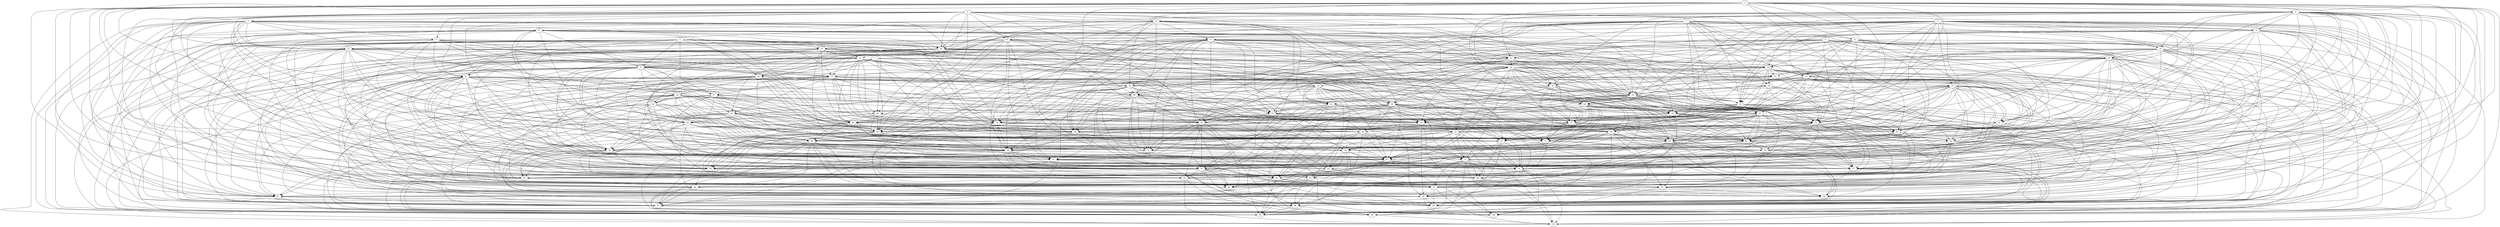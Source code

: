 digraph {
  0 -> 7;
  0 -> 9;
  0 -> 11;
  0 -> 12;
  0 -> 14;
  0 -> 17;
  0 -> 20;
  0 -> 21;
  0 -> 23;
  0 -> 24;
  0 -> 26;
  0 -> 41;
  0 -> 42;
  0 -> 52;
  0 -> 54;
  0 -> 56;
  0 -> 60;
  0 -> 65;
  0 -> 71;
  0 -> 72;
  0 -> 77;
  0 -> 87;
  0 -> 89;
  1 -> 10;
  1 -> 20;
  1 -> 23;
  1 -> 24;
  1 -> 27;
  1 -> 29;
  1 -> 60;
  1 -> 62;
  1 -> 76;
  1 -> 77;
  1 -> 83;
  1 -> 89;
  1 -> 93;
  1 -> 96;
  2 -> 8;
  2 -> 12;
  2 -> 21;
  2 -> 38;
  2 -> 44;
  2 -> 45;
  2 -> 50;
  2 -> 56;
  2 -> 57;
  2 -> 63;
  2 -> 65;
  2 -> 68;
  2 -> 74;
  2 -> 77;
  2 -> 78;
  2 -> 81;
  2 -> 82;
  2 -> 84;
  2 -> 85;
  2 -> 86;
  2 -> 89;
  2 -> 91;
  2 -> 97;
  2 -> 100;
  3 -> 10;
  3 -> 11;
  3 -> 14;
  3 -> 16;
  3 -> 19;
  3 -> 23;
  3 -> 24;
  3 -> 26;
  3 -> 29;
  3 -> 39;
  3 -> 44;
  3 -> 45;
  3 -> 50;
  3 -> 51;
  3 -> 53;
  3 -> 54;
  3 -> 61;
  3 -> 63;
  3 -> 69;
  3 -> 74;
  3 -> 82;
  3 -> 84;
  3 -> 88;
  3 -> 100;
  3 -> 101;
  4 -> 18;
  4 -> 21;
  4 -> 25;
  4 -> 26;
  4 -> 27;
  4 -> 31;
  4 -> 37;
  4 -> 39;
  4 -> 41;
  4 -> 47;
  4 -> 55;
  4 -> 57;
  4 -> 60;
  4 -> 78;
  4 -> 79;
  4 -> 80;
  4 -> 85;
  4 -> 86;
  4 -> 93;
  4 -> 96;
  4 -> 99;
  5 -> 11;
  5 -> 16;
  5 -> 24;
  5 -> 36;
  5 -> 42;
  5 -> 46;
  5 -> 47;
  5 -> 48;
  5 -> 55;
  5 -> 56;
  5 -> 60;
  5 -> 65;
  5 -> 66;
  5 -> 74;
  5 -> 76;
  5 -> 77;
  5 -> 86;
  5 -> 89;
  5 -> 94;
  5 -> 96;
  6 -> 18;
  6 -> 20;
  6 -> 22;
  6 -> 24;
  6 -> 40;
  6 -> 50;
  6 -> 51;
  6 -> 56;
  6 -> 63;
  6 -> 65;
  6 -> 67;
  6 -> 69;
  6 -> 74;
  6 -> 77;
  6 -> 89;
  6 -> 94;
  6 -> 98;
  7 -> 13;
  7 -> 17;
  7 -> 19;
  7 -> 21;
  7 -> 40;
  7 -> 45;
  7 -> 48;
  7 -> 49;
  7 -> 50;
  7 -> 70;
  7 -> 71;
  7 -> 72;
  7 -> 78;
  7 -> 83;
  7 -> 87;
  7 -> 89;
  7 -> 91;
  7 -> 99;
  7 -> 101;
  8 -> 9;
  8 -> 11;
  8 -> 16;
  8 -> 22;
  8 -> 26;
  8 -> 28;
  8 -> 30;
  8 -> 32;
  8 -> 37;
  8 -> 41;
  8 -> 44;
  8 -> 51;
  8 -> 62;
  8 -> 64;
  8 -> 68;
  8 -> 69;
  8 -> 70;
  8 -> 76;
  8 -> 77;
  8 -> 78;
  8 -> 82;
  8 -> 84;
  8 -> 90;
  8 -> 94;
  8 -> 95;
  9 -> 13;
  9 -> 15;
  9 -> 39;
  9 -> 40;
  9 -> 42;
  9 -> 52;
  9 -> 54;
  9 -> 58;
  9 -> 70;
  9 -> 72;
  9 -> 82;
  9 -> 84;
  9 -> 86;
  9 -> 91;
  9 -> 97;
  10 -> 27;
  10 -> 50;
  10 -> 51;
  10 -> 54;
  10 -> 55;
  10 -> 60;
  10 -> 62;
  10 -> 65;
  10 -> 69;
  10 -> 71;
  10 -> 73;
  10 -> 78;
  10 -> 80;
  10 -> 81;
  10 -> 86;
  10 -> 89;
  10 -> 93;
  10 -> 94;
  10 -> 95;
  10 -> 97;
  10 -> 98;
  11 -> 15;
  11 -> 22;
  11 -> 24;
  11 -> 31;
  11 -> 48;
  11 -> 63;
  11 -> 64;
  11 -> 72;
  11 -> 73;
  11 -> 77;
  11 -> 80;
  11 -> 87;
  11 -> 89;
  11 -> 90;
  11 -> 95;
  11 -> 99;
  12 -> 16;
  12 -> 19;
  12 -> 29;
  12 -> 32;
  12 -> 37;
  12 -> 41;
  12 -> 45;
  12 -> 47;
  12 -> 57;
  12 -> 61;
  12 -> 62;
  12 -> 66;
  12 -> 72;
  12 -> 75;
  12 -> 100;
  13 -> 15;
  13 -> 20;
  13 -> 22;
  13 -> 24;
  13 -> 26;
  13 -> 31;
  13 -> 32;
  13 -> 41;
  13 -> 49;
  13 -> 57;
  13 -> 68;
  13 -> 75;
  13 -> 82;
  13 -> 86;
  13 -> 89;
  13 -> 90;
  13 -> 97;
  13 -> 99;
  13 -> 100;
  14 -> 18;
  14 -> 25;
  14 -> 32;
  14 -> 35;
  14 -> 44;
  14 -> 60;
  14 -> 64;
  14 -> 67;
  14 -> 68;
  14 -> 71;
  14 -> 74;
  14 -> 75;
  14 -> 83;
  14 -> 89;
  14 -> 94;
  15 -> 21;
  15 -> 22;
  15 -> 24;
  15 -> 26;
  15 -> 28;
  15 -> 36;
  15 -> 38;
  15 -> 41;
  15 -> 48;
  15 -> 51;
  15 -> 54;
  15 -> 58;
  15 -> 59;
  15 -> 65;
  15 -> 66;
  15 -> 67;
  15 -> 68;
  15 -> 70;
  15 -> 73;
  15 -> 82;
  15 -> 83;
  15 -> 84;
  15 -> 93;
  15 -> 96;
  16 -> 19;
  16 -> 24;
  16 -> 28;
  16 -> 29;
  16 -> 33;
  16 -> 57;
  16 -> 58;
  16 -> 66;
  16 -> 69;
  16 -> 77;
  16 -> 78;
  16 -> 81;
  16 -> 84;
  16 -> 85;
  16 -> 92;
  16 -> 97;
  17 -> 18;
  17 -> 23;
  17 -> 27;
  17 -> 37;
  17 -> 43;
  17 -> 47;
  17 -> 48;
  17 -> 57;
  17 -> 64;
  17 -> 73;
  17 -> 74;
  17 -> 76;
  17 -> 84;
  17 -> 88;
  17 -> 91;
  18 -> 22;
  18 -> 30;
  18 -> 39;
  18 -> 48;
  18 -> 55;
  18 -> 58;
  18 -> 64;
  18 -> 70;
  18 -> 71;
  18 -> 77;
  18 -> 78;
  18 -> 92;
  18 -> 97;
  19 -> 38;
  19 -> 39;
  19 -> 41;
  19 -> 47;
  19 -> 48;
  19 -> 52;
  19 -> 54;
  19 -> 60;
  19 -> 76;
  19 -> 80;
  19 -> 81;
  19 -> 98;
  20 -> 34;
  20 -> 38;
  20 -> 41;
  20 -> 48;
  20 -> 56;
  20 -> 67;
  20 -> 70;
  20 -> 77;
  20 -> 82;
  20 -> 83;
  20 -> 85;
  20 -> 90;
  20 -> 95;
  20 -> 101;
  21 -> 25;
  21 -> 29;
  21 -> 34;
  21 -> 37;
  21 -> 45;
  21 -> 51;
  21 -> 52;
  21 -> 64;
  21 -> 68;
  21 -> 71;
  21 -> 77;
  21 -> 79;
  21 -> 85;
  21 -> 90;
  21 -> 91;
  21 -> 97;
  21 -> 98;
  21 -> 99;
  22 -> 30;
  22 -> 41;
  22 -> 48;
  22 -> 50;
  22 -> 51;
  22 -> 54;
  22 -> 55;
  22 -> 56;
  22 -> 62;
  22 -> 82;
  22 -> 83;
  22 -> 97;
  22 -> 99;
  23 -> 33;
  23 -> 42;
  23 -> 50;
  23 -> 53;
  23 -> 54;
  23 -> 55;
  23 -> 57;
  23 -> 60;
  23 -> 72;
  23 -> 73;
  23 -> 74;
  23 -> 75;
  23 -> 79;
  23 -> 82;
  23 -> 83;
  23 -> 87;
  23 -> 90;
  23 -> 91;
  23 -> 92;
  23 -> 95;
  24 -> 43;
  24 -> 45;
  24 -> 49;
  24 -> 53;
  24 -> 56;
  24 -> 59;
  24 -> 67;
  24 -> 74;
  24 -> 80;
  24 -> 95;
  24 -> 99;
  25 -> 31;
  25 -> 32;
  25 -> 47;
  25 -> 48;
  25 -> 49;
  25 -> 50;
  25 -> 53;
  25 -> 54;
  25 -> 55;
  25 -> 57;
  25 -> 58;
  25 -> 78;
  25 -> 91;
  25 -> 97;
  25 -> 99;
  26 -> 28;
  26 -> 29;
  26 -> 31;
  26 -> 41;
  26 -> 43;
  26 -> 52;
  26 -> 62;
  26 -> 63;
  26 -> 65;
  26 -> 86;
  26 -> 87;
  26 -> 89;
  26 -> 97;
  26 -> 99;
  27 -> 46;
  27 -> 48;
  27 -> 50;
  27 -> 51;
  27 -> 58;
  27 -> 67;
  27 -> 68;
  27 -> 75;
  27 -> 84;
  27 -> 90;
  27 -> 92;
  27 -> 93;
  28 -> 31;
  28 -> 35;
  28 -> 37;
  28 -> 41;
  28 -> 55;
  28 -> 56;
  28 -> 62;
  28 -> 63;
  28 -> 65;
  28 -> 71;
  28 -> 76;
  28 -> 84;
  28 -> 85;
  28 -> 92;
  28 -> 96;
  28 -> 99;
  28 -> 100;
  29 -> 32;
  29 -> 35;
  29 -> 36;
  29 -> 42;
  29 -> 46;
  29 -> 51;
  29 -> 54;
  29 -> 56;
  29 -> 58;
  29 -> 59;
  29 -> 61;
  29 -> 70;
  29 -> 75;
  29 -> 78;
  29 -> 82;
  29 -> 85;
  30 -> 32;
  30 -> 35;
  30 -> 38;
  30 -> 39;
  30 -> 44;
  30 -> 53;
  30 -> 55;
  30 -> 58;
  30 -> 60;
  30 -> 69;
  30 -> 71;
  30 -> 72;
  30 -> 77;
  30 -> 82;
  30 -> 91;
  30 -> 94;
  30 -> 96;
  30 -> 101;
  31 -> 37;
  31 -> 40;
  31 -> 52;
  31 -> 56;
  31 -> 60;
  31 -> 61;
  31 -> 68;
  31 -> 73;
  31 -> 76;
  31 -> 78;
  31 -> 79;
  31 -> 81;
  31 -> 82;
  31 -> 83;
  31 -> 91;
  31 -> 97;
  31 -> 99;
  32 -> 41;
  32 -> 44;
  32 -> 45;
  32 -> 60;
  32 -> 67;
  32 -> 71;
  32 -> 73;
  32 -> 83;
  32 -> 91;
  32 -> 94;
  33 -> 40;
  33 -> 42;
  33 -> 50;
  33 -> 58;
  33 -> 59;
  33 -> 66;
  33 -> 72;
  33 -> 73;
  33 -> 74;
  33 -> 78;
  33 -> 80;
  33 -> 81;
  33 -> 87;
  33 -> 92;
  34 -> 45;
  34 -> 46;
  34 -> 47;
  34 -> 51;
  34 -> 56;
  34 -> 59;
  34 -> 60;
  34 -> 63;
  34 -> 65;
  34 -> 69;
  34 -> 74;
  34 -> 76;
  34 -> 78;
  34 -> 79;
  34 -> 80;
  34 -> 91;
  34 -> 94;
  34 -> 95;
  35 -> 38;
  35 -> 40;
  35 -> 50;
  35 -> 51;
  35 -> 52;
  35 -> 72;
  35 -> 76;
  35 -> 81;
  35 -> 93;
  36 -> 41;
  36 -> 50;
  36 -> 51;
  36 -> 52;
  36 -> 63;
  36 -> 67;
  36 -> 73;
  36 -> 86;
  36 -> 93;
  37 -> 38;
  37 -> 39;
  37 -> 40;
  37 -> 43;
  37 -> 50;
  37 -> 55;
  37 -> 61;
  37 -> 62;
  37 -> 65;
  37 -> 69;
  37 -> 78;
  37 -> 79;
  37 -> 80;
  37 -> 84;
  37 -> 93;
  38 -> 40;
  38 -> 51;
  38 -> 55;
  38 -> 58;
  38 -> 64;
  38 -> 66;
  38 -> 75;
  38 -> 78;
  38 -> 81;
  38 -> 82;
  38 -> 89;
  38 -> 92;
  38 -> 97;
  39 -> 48;
  39 -> 49;
  39 -> 56;
  39 -> 58;
  39 -> 59;
  39 -> 64;
  39 -> 65;
  39 -> 67;
  39 -> 69;
  39 -> 74;
  39 -> 75;
  39 -> 77;
  39 -> 90;
  40 -> 42;
  40 -> 47;
  40 -> 50;
  40 -> 58;
  40 -> 68;
  40 -> 69;
  40 -> 71;
  40 -> 72;
  40 -> 73;
  40 -> 75;
  40 -> 79;
  40 -> 80;
  40 -> 85;
  40 -> 88;
  41 -> 44;
  41 -> 45;
  41 -> 47;
  41 -> 57;
  41 -> 67;
  41 -> 71;
  41 -> 74;
  41 -> 82;
  41 -> 85;
  41 -> 88;
  41 -> 100;
  42 -> 45;
  42 -> 47;
  42 -> 54;
  42 -> 69;
  42 -> 80;
  42 -> 82;
  42 -> 94;
  42 -> 99;
  42 -> 100;
  43 -> 48;
  43 -> 56;
  43 -> 58;
  43 -> 60;
  43 -> 68;
  43 -> 78;
  43 -> 79;
  43 -> 83;
  43 -> 85;
  43 -> 86;
  44 -> 54;
  44 -> 57;
  44 -> 60;
  44 -> 62;
  44 -> 66;
  44 -> 69;
  44 -> 70;
  44 -> 72;
  44 -> 75;
  44 -> 83;
  44 -> 93;
  45 -> 51;
  45 -> 52;
  45 -> 59;
  45 -> 65;
  45 -> 69;
  45 -> 71;
  45 -> 77;
  45 -> 78;
  45 -> 82;
  45 -> 83;
  45 -> 85;
  45 -> 93;
  46 -> 49;
  46 -> 59;
  46 -> 64;
  46 -> 70;
  46 -> 78;
  46 -> 89;
  46 -> 94;
  46 -> 95;
  46 -> 97;
  46 -> 100;
  47 -> 50;
  47 -> 53;
  47 -> 56;
  47 -> 63;
  47 -> 68;
  47 -> 81;
  47 -> 83;
  48 -> 53;
  48 -> 59;
  48 -> 60;
  48 -> 64;
  48 -> 69;
  48 -> 80;
  48 -> 82;
  48 -> 87;
  48 -> 100;
  49 -> 55;
  49 -> 60;
  49 -> 64;
  49 -> 73;
  49 -> 89;
  50 -> 66;
  50 -> 68;
  50 -> 69;
  50 -> 87;
  50 -> 97;
  50 -> 100;
  51 -> 53;
  51 -> 58;
  51 -> 62;
  51 -> 64;
  51 -> 65;
  51 -> 66;
  51 -> 73;
  51 -> 74;
  51 -> 77;
  51 -> 89;
  51 -> 92;
  51 -> 93;
  51 -> 101;
  52 -> 58;
  52 -> 68;
  52 -> 73;
  52 -> 75;
  52 -> 77;
  52 -> 79;
  52 -> 82;
  52 -> 86;
  52 -> 87;
  52 -> 96;
  53 -> 62;
  53 -> 68;
  53 -> 70;
  53 -> 72;
  53 -> 74;
  53 -> 79;
  53 -> 82;
  53 -> 94;
  53 -> 101;
  54 -> 57;
  54 -> 61;
  54 -> 65;
  54 -> 68;
  54 -> 93;
  54 -> 95;
  54 -> 96;
  54 -> 99;
  55 -> 59;
  55 -> 60;
  55 -> 65;
  55 -> 66;
  55 -> 68;
  55 -> 83;
  55 -> 91;
  56 -> 73;
  56 -> 78;
  56 -> 83;
  56 -> 86;
  56 -> 91;
  56 -> 93;
  56 -> 96;
  56 -> 100;
  57 -> 59;
  57 -> 63;
  57 -> 64;
  57 -> 67;
  57 -> 70;
  57 -> 85;
  57 -> 95;
  58 -> 67;
  58 -> 68;
  58 -> 69;
  58 -> 73;
  58 -> 79;
  58 -> 98;
  58 -> 99;
  59 -> 72;
  59 -> 78;
  59 -> 80;
  59 -> 82;
  59 -> 85;
  59 -> 99;
  60 -> 64;
  60 -> 67;
  60 -> 69;
  60 -> 70;
  60 -> 71;
  60 -> 73;
  60 -> 89;
  60 -> 90;
  60 -> 91;
  60 -> 97;
  60 -> 100;
  61 -> 69;
  61 -> 71;
  61 -> 72;
  61 -> 93;
  62 -> 82;
  62 -> 83;
  62 -> 90;
  62 -> 92;
  62 -> 96;
  62 -> 100;
  63 -> 65;
  63 -> 68;
  63 -> 70;
  63 -> 72;
  63 -> 83;
  63 -> 85;
  63 -> 87;
  64 -> 72;
  64 -> 73;
  64 -> 79;
  64 -> 84;
  64 -> 85;
  64 -> 87;
  64 -> 90;
  64 -> 94;
  64 -> 97;
  64 -> 99;
  64 -> 100;
  65 -> 68;
  65 -> 70;
  65 -> 76;
  65 -> 77;
  65 -> 90;
  65 -> 101;
  66 -> 68;
  66 -> 71;
  66 -> 76;
  66 -> 85;
  66 -> 86;
  66 -> 87;
  66 -> 89;
  66 -> 95;
  66 -> 99;
  67 -> 72;
  67 -> 74;
  67 -> 79;
  67 -> 88;
  67 -> 90;
  68 -> 72;
  68 -> 75;
  68 -> 83;
  68 -> 89;
  68 -> 93;
  68 -> 96;
  68 -> 99;
  69 -> 80;
  69 -> 82;
  69 -> 90;
  69 -> 95;
  69 -> 96;
  69 -> 100;
  70 -> 74;
  70 -> 81;
  70 -> 82;
  70 -> 90;
  70 -> 92;
  70 -> 96;
  71 -> 78;
  71 -> 85;
  71 -> 92;
  71 -> 95;
  72 -> 74;
  72 -> 77;
  72 -> 84;
  72 -> 87;
  72 -> 88;
  72 -> 93;
  72 -> 96;
  72 -> 98;
  72 -> 99;
  72 -> 101;
  73 -> 82;
  74 -> 83;
  74 -> 87;
  74 -> 100;
  74 -> 101;
  75 -> 77;
  75 -> 78;
  75 -> 81;
  75 -> 86;
  75 -> 90;
  75 -> 97;
  76 -> 85;
  77 -> 87;
  77 -> 97;
  77 -> 99;
  78 -> 80;
  78 -> 83;
  78 -> 84;
  78 -> 85;
  78 -> 86;
  78 -> 88;
  78 -> 94;
  79 -> 81;
  79 -> 83;
  79 -> 86;
  79 -> 89;
  79 -> 95;
  79 -> 97;
  80 -> 84;
  80 -> 85;
  80 -> 94;
  80 -> 99;
  81 -> 88;
  81 -> 93;
  81 -> 99;
  82 -> 84;
  82 -> 89;
  82 -> 95;
  82 -> 97;
  82 -> 100;
  83 -> 93;
  83 -> 98;
  83 -> 101;
  85 -> 87;
  85 -> 95;
  85 -> 100;
  86 -> 90;
  86 -> 98;
  87 -> 94;
  87 -> 100;
  88 -> 95;
  89 -> 92;
  90 -> 91;
  90 -> 97;
  90 -> 101;
  91 -> 96;
  91 -> 97;
  91 -> 99;
  92 -> 96;
  92 -> 97;
  92 -> 99;
  93 -> 94;
  93 -> 101;
  96 -> 98;
  96 -> 99;
  97 -> 100;
  98 -> 101;
}
